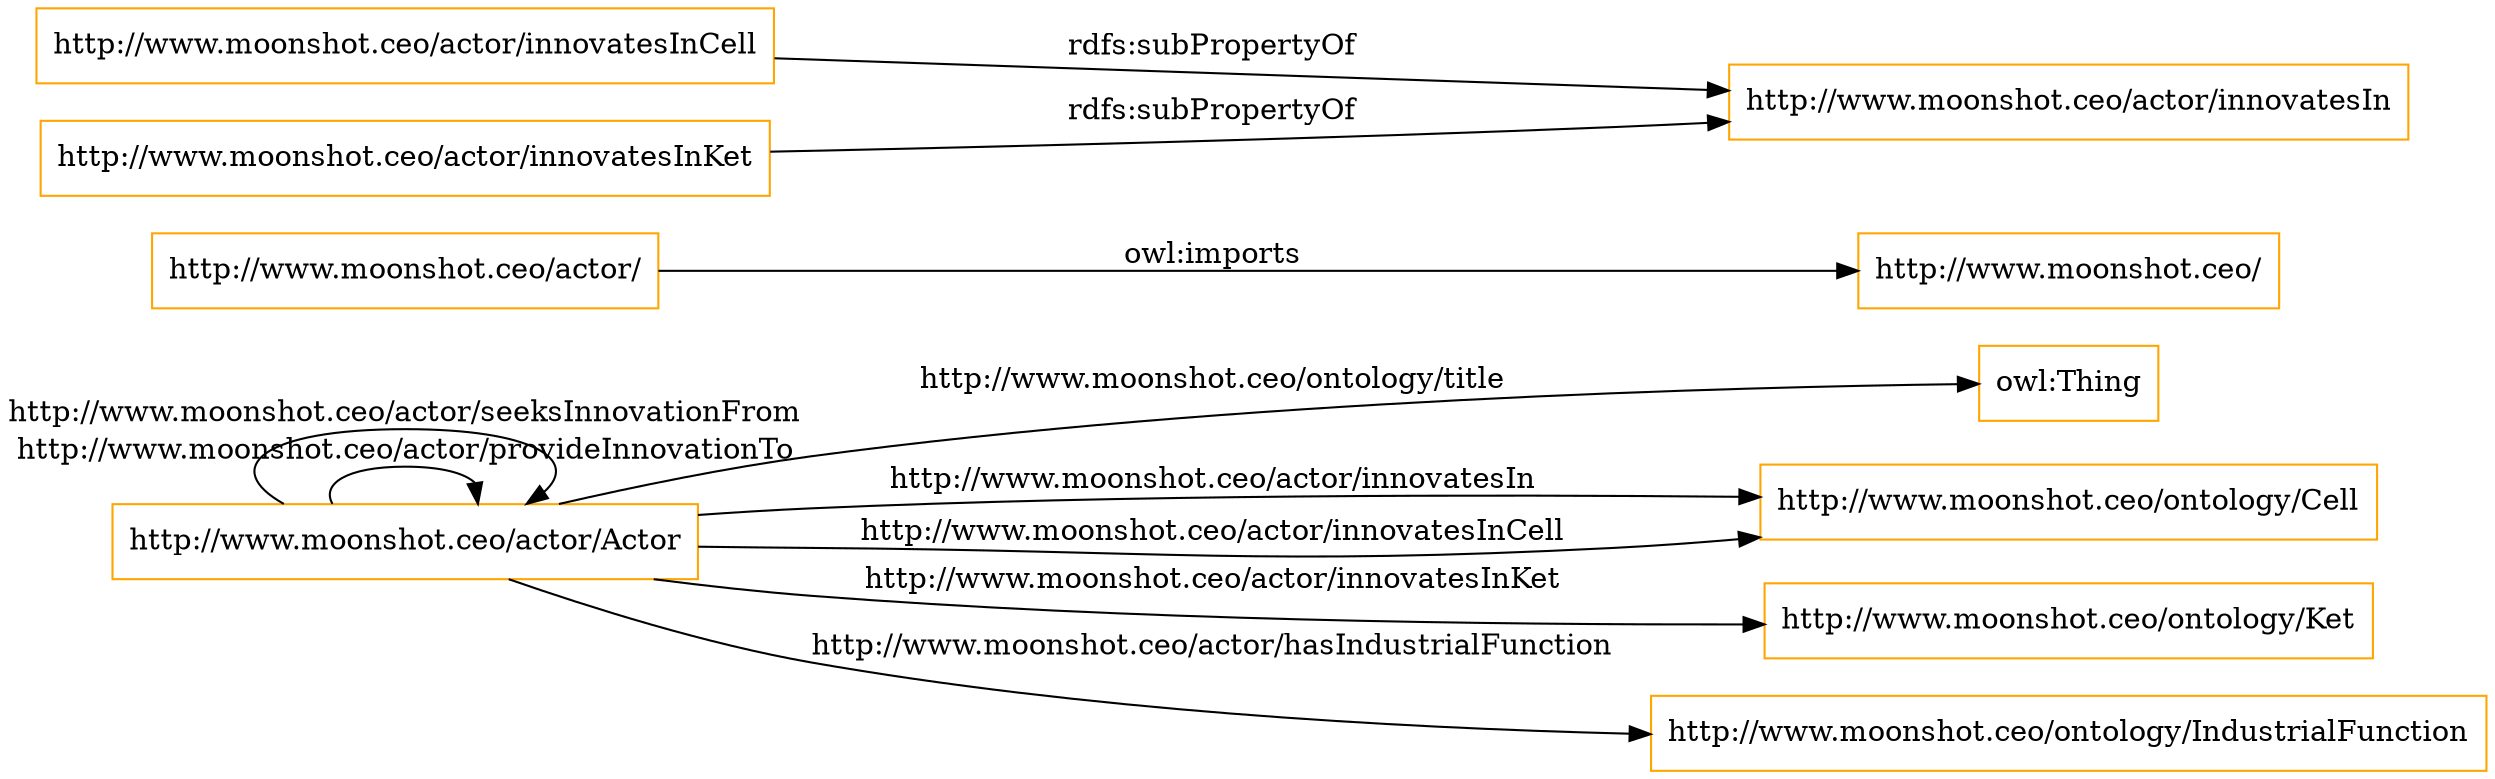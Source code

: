 digraph ar2dtool_diagram { 
rankdir=LR;
size="1501"
node [shape = rectangle, color="orange"]; "http://www.moonshot.ceo/actor/Actor" ; /*classes style*/
	"http://www.moonshot.ceo/actor/" -> "http://www.moonshot.ceo/" [ label = "owl:imports" ];
	"http://www.moonshot.ceo/actor/innovatesInCell" -> "http://www.moonshot.ceo/actor/innovatesIn" [ label = "rdfs:subPropertyOf" ];
	"http://www.moonshot.ceo/actor/innovatesInKet" -> "http://www.moonshot.ceo/actor/innovatesIn" [ label = "rdfs:subPropertyOf" ];
	"http://www.moonshot.ceo/actor/Actor" -> "owl:Thing" [ label = "http://www.moonshot.ceo/ontology/title" ];
	"http://www.moonshot.ceo/actor/Actor" -> "http://www.moonshot.ceo/actor/Actor" [ label = "http://www.moonshot.ceo/actor/provideInnovationTo" ];
	"http://www.moonshot.ceo/actor/Actor" -> "http://www.moonshot.ceo/actor/Actor" [ label = "http://www.moonshot.ceo/actor/seeksInnovationFrom" ];
	"http://www.moonshot.ceo/actor/Actor" -> "http://www.moonshot.ceo/ontology/Cell" [ label = "http://www.moonshot.ceo/actor/innovatesIn" ];
	"http://www.moonshot.ceo/actor/Actor" -> "http://www.moonshot.ceo/ontology/Ket" [ label = "http://www.moonshot.ceo/actor/innovatesInKet" ];
	"http://www.moonshot.ceo/actor/Actor" -> "http://www.moonshot.ceo/ontology/Cell" [ label = "http://www.moonshot.ceo/actor/innovatesInCell" ];
	"http://www.moonshot.ceo/actor/Actor" -> "http://www.moonshot.ceo/ontology/IndustrialFunction" [ label = "http://www.moonshot.ceo/actor/hasIndustrialFunction" ];

}
